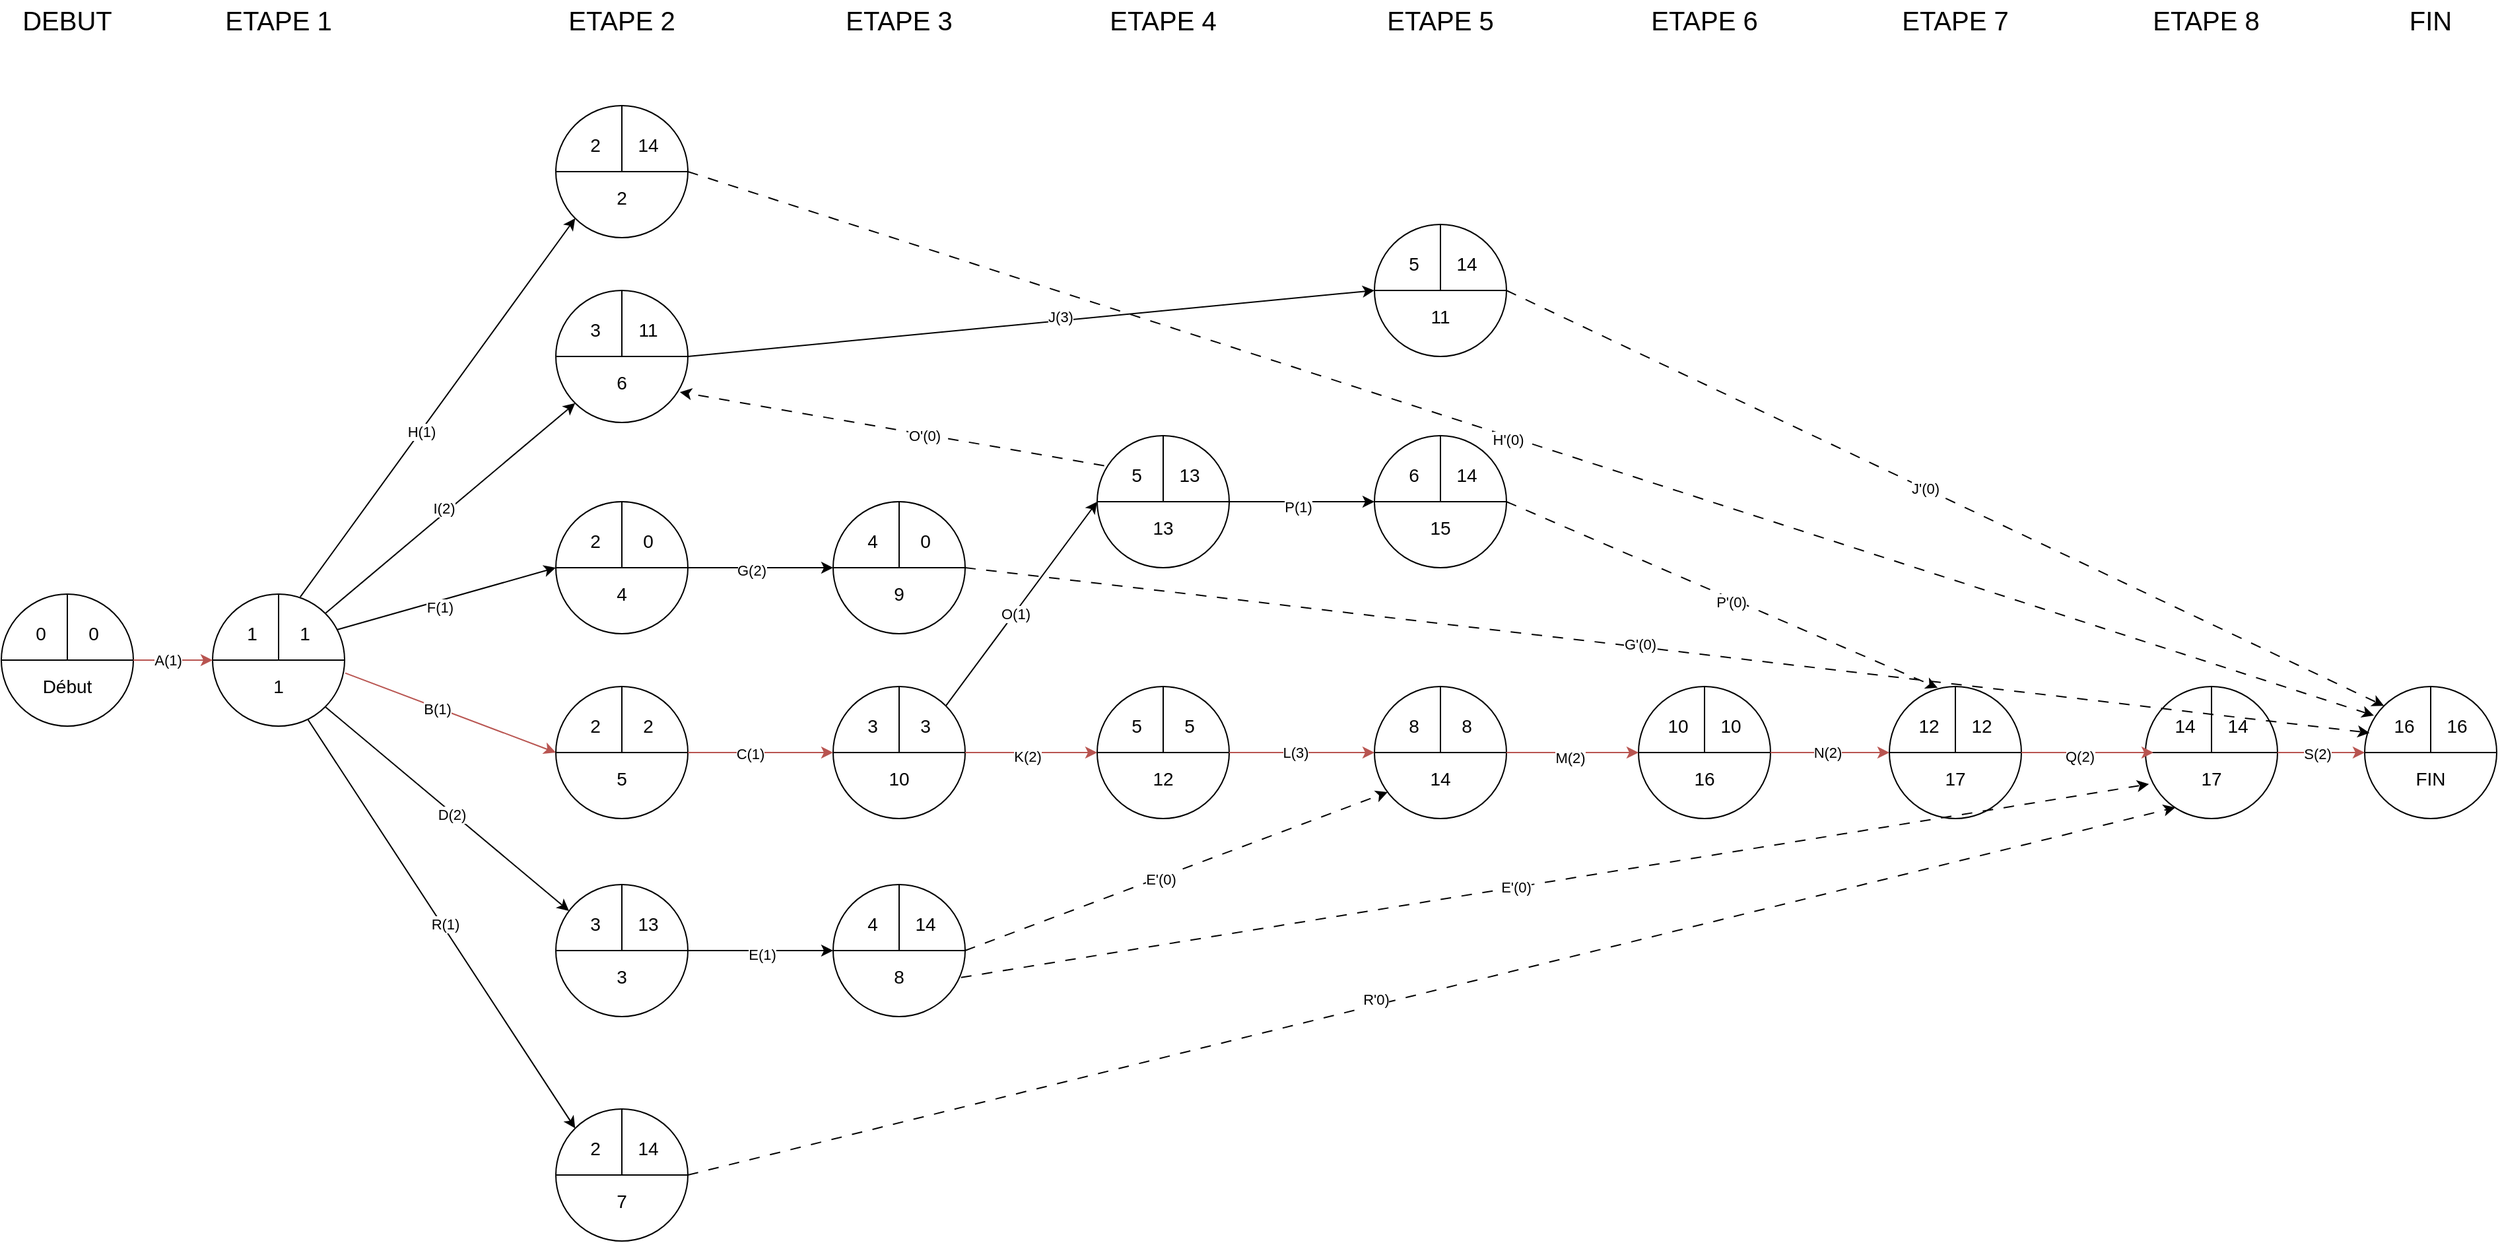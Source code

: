 <mxfile version="22.1.5" type="embed">
  <diagram id="PZn-z4JDqNgD-gC6ib6t" name="Page-1">
    <mxGraphModel grid="1" page="1" gridSize="10" guides="1" tooltips="1" connect="1" arrows="1" fold="1" pageScale="1" pageWidth="827" pageHeight="1169" math="0" shadow="0">
      <root>
        <mxCell id="0" />
        <mxCell id="1" parent="0" />
        <mxCell id="qXFN8-RXIhqxppqacFem-7" value="" style="group" connectable="0" vertex="1" parent="1">
          <mxGeometry x="30" y="440" width="100" height="100" as="geometry" />
        </mxCell>
        <mxCell id="qXFN8-RXIhqxppqacFem-1" value="" style="ellipse;whiteSpace=wrap;html=1;aspect=fixed;fontSize=14;" vertex="1" parent="qXFN8-RXIhqxppqacFem-7">
          <mxGeometry width="100" height="100" as="geometry" />
        </mxCell>
        <mxCell id="qXFN8-RXIhqxppqacFem-2" value="" style="endArrow=none;html=1;rounded=0;exitX=0;exitY=0.5;exitDx=0;exitDy=0;entryX=1;entryY=0.5;entryDx=0;entryDy=0;fontSize=14;" edge="1" parent="qXFN8-RXIhqxppqacFem-7" source="qXFN8-RXIhqxppqacFem-1" target="qXFN8-RXIhqxppqacFem-1">
          <mxGeometry width="50" height="50" relative="1" as="geometry">
            <mxPoint x="150" y="110" as="sourcePoint" />
            <mxPoint x="200" y="60" as="targetPoint" />
          </mxGeometry>
        </mxCell>
        <mxCell id="qXFN8-RXIhqxppqacFem-3" value="" style="endArrow=none;html=1;rounded=0;entryX=0.5;entryY=0;entryDx=0;entryDy=0;fontSize=14;" edge="1" parent="qXFN8-RXIhqxppqacFem-7" target="qXFN8-RXIhqxppqacFem-1">
          <mxGeometry width="50" height="50" relative="1" as="geometry">
            <mxPoint x="50" y="50" as="sourcePoint" />
            <mxPoint x="200" y="60" as="targetPoint" />
          </mxGeometry>
        </mxCell>
        <mxCell id="qXFN8-RXIhqxppqacFem-4" value="Début" style="text;html=1;strokeColor=none;fillColor=none;align=center;verticalAlign=middle;whiteSpace=wrap;rounded=0;fontSize=14;" vertex="1" parent="qXFN8-RXIhqxppqacFem-7">
          <mxGeometry x="10" y="50" width="80" height="40" as="geometry" />
        </mxCell>
        <mxCell id="qXFN8-RXIhqxppqacFem-5" value="0" style="text;html=1;strokeColor=none;fillColor=none;align=center;verticalAlign=middle;whiteSpace=wrap;rounded=0;fontSize=14;" vertex="1" parent="qXFN8-RXIhqxppqacFem-7">
          <mxGeometry x="50" y="10" width="40" height="40" as="geometry" />
        </mxCell>
        <mxCell id="qXFN8-RXIhqxppqacFem-6" value="0" style="text;html=1;strokeColor=none;fillColor=none;align=center;verticalAlign=middle;whiteSpace=wrap;rounded=0;fontSize=14;" vertex="1" parent="qXFN8-RXIhqxppqacFem-7">
          <mxGeometry x="10" y="10" width="40" height="40" as="geometry" />
        </mxCell>
        <mxCell id="qXFN8-RXIhqxppqacFem-8" value="" style="group" connectable="0" vertex="1" parent="1">
          <mxGeometry x="450" y="660" width="100" height="100" as="geometry" />
        </mxCell>
        <mxCell id="qXFN8-RXIhqxppqacFem-9" value="" style="ellipse;whiteSpace=wrap;html=1;aspect=fixed;fontSize=14;" vertex="1" parent="qXFN8-RXIhqxppqacFem-8">
          <mxGeometry width="100" height="100" as="geometry" />
        </mxCell>
        <mxCell id="qXFN8-RXIhqxppqacFem-10" value="" style="endArrow=none;html=1;rounded=0;exitX=0;exitY=0.5;exitDx=0;exitDy=0;entryX=1;entryY=0.5;entryDx=0;entryDy=0;fontSize=14;" edge="1" parent="qXFN8-RXIhqxppqacFem-8" source="qXFN8-RXIhqxppqacFem-9" target="qXFN8-RXIhqxppqacFem-9">
          <mxGeometry width="50" height="50" relative="1" as="geometry">
            <mxPoint x="150" y="110" as="sourcePoint" />
            <mxPoint x="200" y="60" as="targetPoint" />
          </mxGeometry>
        </mxCell>
        <mxCell id="qXFN8-RXIhqxppqacFem-11" value="" style="endArrow=none;html=1;rounded=0;entryX=0.5;entryY=0;entryDx=0;entryDy=0;fontSize=14;" edge="1" parent="qXFN8-RXIhqxppqacFem-8" target="qXFN8-RXIhqxppqacFem-9">
          <mxGeometry width="50" height="50" relative="1" as="geometry">
            <mxPoint x="50" y="50" as="sourcePoint" />
            <mxPoint x="200" y="60" as="targetPoint" />
          </mxGeometry>
        </mxCell>
        <mxCell id="qXFN8-RXIhqxppqacFem-12" value="3" style="text;html=1;strokeColor=none;fillColor=none;align=center;verticalAlign=middle;whiteSpace=wrap;rounded=0;fontSize=14;" vertex="1" parent="qXFN8-RXIhqxppqacFem-8">
          <mxGeometry x="10" y="50" width="80" height="40" as="geometry" />
        </mxCell>
        <mxCell id="qXFN8-RXIhqxppqacFem-13" value="13" style="text;html=1;strokeColor=none;fillColor=none;align=center;verticalAlign=middle;whiteSpace=wrap;rounded=0;fontSize=14;" vertex="1" parent="qXFN8-RXIhqxppqacFem-8">
          <mxGeometry x="50" y="10" width="40" height="40" as="geometry" />
        </mxCell>
        <mxCell id="qXFN8-RXIhqxppqacFem-14" value="3" style="text;html=1;strokeColor=none;fillColor=none;align=center;verticalAlign=middle;whiteSpace=wrap;rounded=0;fontSize=14;" vertex="1" parent="qXFN8-RXIhqxppqacFem-8">
          <mxGeometry x="10" y="10" width="40" height="40" as="geometry" />
        </mxCell>
        <mxCell id="qXFN8-RXIhqxppqacFem-15" value="" style="group" connectable="0" vertex="1" parent="1">
          <mxGeometry x="450" y="370" width="100" height="100" as="geometry" />
        </mxCell>
        <mxCell id="qXFN8-RXIhqxppqacFem-16" value="" style="ellipse;whiteSpace=wrap;html=1;aspect=fixed;fontSize=14;" vertex="1" parent="qXFN8-RXIhqxppqacFem-15">
          <mxGeometry width="100" height="100" as="geometry" />
        </mxCell>
        <mxCell id="qXFN8-RXIhqxppqacFem-17" value="" style="endArrow=none;html=1;rounded=0;exitX=0;exitY=0.5;exitDx=0;exitDy=0;entryX=1;entryY=0.5;entryDx=0;entryDy=0;fontSize=14;" edge="1" parent="qXFN8-RXIhqxppqacFem-15" source="qXFN8-RXIhqxppqacFem-16" target="qXFN8-RXIhqxppqacFem-16">
          <mxGeometry width="50" height="50" relative="1" as="geometry">
            <mxPoint x="150" y="110" as="sourcePoint" />
            <mxPoint x="200" y="60" as="targetPoint" />
          </mxGeometry>
        </mxCell>
        <mxCell id="qXFN8-RXIhqxppqacFem-18" value="" style="endArrow=none;html=1;rounded=0;entryX=0.5;entryY=0;entryDx=0;entryDy=0;fontSize=14;" edge="1" parent="qXFN8-RXIhqxppqacFem-15" target="qXFN8-RXIhqxppqacFem-16">
          <mxGeometry width="50" height="50" relative="1" as="geometry">
            <mxPoint x="50" y="50" as="sourcePoint" />
            <mxPoint x="200" y="60" as="targetPoint" />
          </mxGeometry>
        </mxCell>
        <mxCell id="qXFN8-RXIhqxppqacFem-19" value="4" style="text;html=1;strokeColor=none;fillColor=none;align=center;verticalAlign=middle;whiteSpace=wrap;rounded=0;fontSize=14;" vertex="1" parent="qXFN8-RXIhqxppqacFem-15">
          <mxGeometry x="10" y="50" width="80" height="40" as="geometry" />
        </mxCell>
        <mxCell id="qXFN8-RXIhqxppqacFem-20" value="0" style="text;html=1;strokeColor=none;fillColor=none;align=center;verticalAlign=middle;whiteSpace=wrap;rounded=0;fontSize=14;" vertex="1" parent="qXFN8-RXIhqxppqacFem-15">
          <mxGeometry x="50" y="10" width="40" height="40" as="geometry" />
        </mxCell>
        <mxCell id="qXFN8-RXIhqxppqacFem-21" value="2" style="text;html=1;strokeColor=none;fillColor=none;align=center;verticalAlign=middle;whiteSpace=wrap;rounded=0;fontSize=14;" vertex="1" parent="qXFN8-RXIhqxppqacFem-15">
          <mxGeometry x="10" y="10" width="40" height="40" as="geometry" />
        </mxCell>
        <mxCell id="qXFN8-RXIhqxppqacFem-22" value="" style="group" connectable="0" vertex="1" parent="1">
          <mxGeometry x="450" y="70" width="100" height="100" as="geometry" />
        </mxCell>
        <mxCell id="qXFN8-RXIhqxppqacFem-23" value="" style="ellipse;whiteSpace=wrap;html=1;aspect=fixed;fontSize=14;" vertex="1" parent="qXFN8-RXIhqxppqacFem-22">
          <mxGeometry width="100" height="100" as="geometry" />
        </mxCell>
        <mxCell id="qXFN8-RXIhqxppqacFem-24" value="" style="endArrow=none;html=1;rounded=0;exitX=0;exitY=0.5;exitDx=0;exitDy=0;entryX=1;entryY=0.5;entryDx=0;entryDy=0;fontSize=14;" edge="1" parent="qXFN8-RXIhqxppqacFem-22" source="qXFN8-RXIhqxppqacFem-23" target="qXFN8-RXIhqxppqacFem-23">
          <mxGeometry width="50" height="50" relative="1" as="geometry">
            <mxPoint x="150" y="110" as="sourcePoint" />
            <mxPoint x="200" y="60" as="targetPoint" />
          </mxGeometry>
        </mxCell>
        <mxCell id="qXFN8-RXIhqxppqacFem-25" value="" style="endArrow=none;html=1;rounded=0;entryX=0.5;entryY=0;entryDx=0;entryDy=0;fontSize=14;" edge="1" parent="qXFN8-RXIhqxppqacFem-22" target="qXFN8-RXIhqxppqacFem-23">
          <mxGeometry width="50" height="50" relative="1" as="geometry">
            <mxPoint x="50" y="50" as="sourcePoint" />
            <mxPoint x="200" y="60" as="targetPoint" />
          </mxGeometry>
        </mxCell>
        <mxCell id="qXFN8-RXIhqxppqacFem-26" value="2" style="text;html=1;strokeColor=none;fillColor=none;align=center;verticalAlign=middle;whiteSpace=wrap;rounded=0;fontSize=14;" vertex="1" parent="qXFN8-RXIhqxppqacFem-22">
          <mxGeometry x="10" y="50" width="80" height="40" as="geometry" />
        </mxCell>
        <mxCell id="qXFN8-RXIhqxppqacFem-27" value="14" style="text;html=1;strokeColor=none;fillColor=none;align=center;verticalAlign=middle;whiteSpace=wrap;rounded=0;fontSize=14;" vertex="1" parent="qXFN8-RXIhqxppqacFem-22">
          <mxGeometry x="50" y="10" width="40" height="40" as="geometry" />
        </mxCell>
        <mxCell id="qXFN8-RXIhqxppqacFem-28" value="2" style="text;html=1;strokeColor=none;fillColor=none;align=center;verticalAlign=middle;whiteSpace=wrap;rounded=0;fontSize=14;" vertex="1" parent="qXFN8-RXIhqxppqacFem-22">
          <mxGeometry x="10" y="10" width="40" height="40" as="geometry" />
        </mxCell>
        <mxCell id="qXFN8-RXIhqxppqacFem-29" value="" style="group" connectable="0" vertex="1" parent="1">
          <mxGeometry x="450" y="210" width="100" height="100" as="geometry" />
        </mxCell>
        <mxCell id="qXFN8-RXIhqxppqacFem-30" value="" style="ellipse;whiteSpace=wrap;html=1;aspect=fixed;fontSize=14;" vertex="1" parent="qXFN8-RXIhqxppqacFem-29">
          <mxGeometry width="100" height="100" as="geometry" />
        </mxCell>
        <mxCell id="qXFN8-RXIhqxppqacFem-31" value="" style="endArrow=none;html=1;rounded=0;exitX=0;exitY=0.5;exitDx=0;exitDy=0;entryX=1;entryY=0.5;entryDx=0;entryDy=0;fontSize=14;" edge="1" parent="qXFN8-RXIhqxppqacFem-29" source="qXFN8-RXIhqxppqacFem-30" target="qXFN8-RXIhqxppqacFem-30">
          <mxGeometry width="50" height="50" relative="1" as="geometry">
            <mxPoint x="150" y="110" as="sourcePoint" />
            <mxPoint x="200" y="60" as="targetPoint" />
          </mxGeometry>
        </mxCell>
        <mxCell id="qXFN8-RXIhqxppqacFem-32" value="" style="endArrow=none;html=1;rounded=0;entryX=0.5;entryY=0;entryDx=0;entryDy=0;fontSize=14;" edge="1" parent="qXFN8-RXIhqxppqacFem-29" target="qXFN8-RXIhqxppqacFem-30">
          <mxGeometry width="50" height="50" relative="1" as="geometry">
            <mxPoint x="50" y="50" as="sourcePoint" />
            <mxPoint x="200" y="60" as="targetPoint" />
          </mxGeometry>
        </mxCell>
        <mxCell id="qXFN8-RXIhqxppqacFem-33" value="6" style="text;html=1;strokeColor=none;fillColor=none;align=center;verticalAlign=middle;whiteSpace=wrap;rounded=0;fontSize=14;" vertex="1" parent="qXFN8-RXIhqxppqacFem-29">
          <mxGeometry x="10" y="50" width="80" height="40" as="geometry" />
        </mxCell>
        <mxCell id="qXFN8-RXIhqxppqacFem-34" value="11" style="text;html=1;strokeColor=none;fillColor=none;align=center;verticalAlign=middle;whiteSpace=wrap;rounded=0;fontSize=14;" vertex="1" parent="qXFN8-RXIhqxppqacFem-29">
          <mxGeometry x="50" y="10" width="40" height="40" as="geometry" />
        </mxCell>
        <mxCell id="qXFN8-RXIhqxppqacFem-35" value="3" style="text;html=1;strokeColor=none;fillColor=none;align=center;verticalAlign=middle;whiteSpace=wrap;rounded=0;fontSize=14;" vertex="1" parent="qXFN8-RXIhqxppqacFem-29">
          <mxGeometry x="10" y="10" width="40" height="40" as="geometry" />
        </mxCell>
        <mxCell id="qXFN8-RXIhqxppqacFem-50" value="" style="group" connectable="0" vertex="1" parent="1">
          <mxGeometry x="450" y="830" width="100" height="100" as="geometry" />
        </mxCell>
        <mxCell id="qXFN8-RXIhqxppqacFem-51" value="" style="ellipse;whiteSpace=wrap;html=1;aspect=fixed;fontSize=14;" vertex="1" parent="qXFN8-RXIhqxppqacFem-50">
          <mxGeometry width="100" height="100" as="geometry" />
        </mxCell>
        <mxCell id="qXFN8-RXIhqxppqacFem-52" value="" style="endArrow=none;html=1;rounded=0;exitX=0;exitY=0.5;exitDx=0;exitDy=0;entryX=1;entryY=0.5;entryDx=0;entryDy=0;fontSize=14;" edge="1" parent="qXFN8-RXIhqxppqacFem-50" source="qXFN8-RXIhqxppqacFem-51" target="qXFN8-RXIhqxppqacFem-51">
          <mxGeometry width="50" height="50" relative="1" as="geometry">
            <mxPoint x="150" y="110" as="sourcePoint" />
            <mxPoint x="200" y="60" as="targetPoint" />
          </mxGeometry>
        </mxCell>
        <mxCell id="qXFN8-RXIhqxppqacFem-53" value="" style="endArrow=none;html=1;rounded=0;entryX=0.5;entryY=0;entryDx=0;entryDy=0;fontSize=14;" edge="1" parent="qXFN8-RXIhqxppqacFem-50" target="qXFN8-RXIhqxppqacFem-51">
          <mxGeometry width="50" height="50" relative="1" as="geometry">
            <mxPoint x="50" y="50" as="sourcePoint" />
            <mxPoint x="200" y="60" as="targetPoint" />
          </mxGeometry>
        </mxCell>
        <mxCell id="qXFN8-RXIhqxppqacFem-54" value="7" style="text;html=1;strokeColor=none;fillColor=none;align=center;verticalAlign=middle;whiteSpace=wrap;rounded=0;fontSize=14;" vertex="1" parent="qXFN8-RXIhqxppqacFem-50">
          <mxGeometry x="10" y="50" width="80" height="40" as="geometry" />
        </mxCell>
        <mxCell id="qXFN8-RXIhqxppqacFem-55" value="14" style="text;html=1;strokeColor=none;fillColor=none;align=center;verticalAlign=middle;whiteSpace=wrap;rounded=0;fontSize=14;" vertex="1" parent="qXFN8-RXIhqxppqacFem-50">
          <mxGeometry x="50" y="10" width="40" height="40" as="geometry" />
        </mxCell>
        <mxCell id="qXFN8-RXIhqxppqacFem-56" value="2" style="text;html=1;strokeColor=none;fillColor=none;align=center;verticalAlign=middle;whiteSpace=wrap;rounded=0;fontSize=14;" vertex="1" parent="qXFN8-RXIhqxppqacFem-50">
          <mxGeometry x="10" y="10" width="40" height="40" as="geometry" />
        </mxCell>
        <mxCell id="qXFN8-RXIhqxppqacFem-57" value="" style="endArrow=classic;html=1;rounded=0;entryX=0;entryY=0.5;entryDx=0;entryDy=0;exitX=1.005;exitY=0.598;exitDx=0;exitDy=0;exitPerimeter=0;fillColor=#f8cecc;strokeColor=#b85450;" edge="1" parent="1" source="qXFN8-RXIhqxppqacFem-65" target="qXFN8-RXIhqxppqacFem-37">
          <mxGeometry width="50" height="50" relative="1" as="geometry">
            <mxPoint x="280" y="380" as="sourcePoint" />
            <mxPoint x="280" y="240" as="targetPoint" />
          </mxGeometry>
        </mxCell>
        <mxCell id="qXFN8-RXIhqxppqacFem-71" value="B(1)&lt;br&gt;" style="edgeLabel;html=1;align=center;verticalAlign=middle;resizable=0;points=[];" connectable="0" vertex="1" parent="qXFN8-RXIhqxppqacFem-57">
          <mxGeometry x="-0.119" relative="1" as="geometry">
            <mxPoint x="-1" as="offset" />
          </mxGeometry>
        </mxCell>
        <mxCell id="qXFN8-RXIhqxppqacFem-36" value="" style="group" connectable="0" vertex="1" parent="1">
          <mxGeometry x="450" y="510" width="100" height="100" as="geometry" />
        </mxCell>
        <mxCell id="qXFN8-RXIhqxppqacFem-37" value="" style="ellipse;whiteSpace=wrap;html=1;aspect=fixed;fontSize=14;" vertex="1" parent="qXFN8-RXIhqxppqacFem-36">
          <mxGeometry width="100" height="100" as="geometry" />
        </mxCell>
        <mxCell id="qXFN8-RXIhqxppqacFem-38" value="" style="endArrow=none;html=1;rounded=0;exitX=0;exitY=0.5;exitDx=0;exitDy=0;entryX=1;entryY=0.5;entryDx=0;entryDy=0;fontSize=14;" edge="1" parent="qXFN8-RXIhqxppqacFem-36" source="qXFN8-RXIhqxppqacFem-37" target="qXFN8-RXIhqxppqacFem-37">
          <mxGeometry width="50" height="50" relative="1" as="geometry">
            <mxPoint x="150" y="110" as="sourcePoint" />
            <mxPoint x="200" y="60" as="targetPoint" />
          </mxGeometry>
        </mxCell>
        <mxCell id="qXFN8-RXIhqxppqacFem-39" value="" style="endArrow=none;html=1;rounded=0;entryX=0.5;entryY=0;entryDx=0;entryDy=0;fontSize=14;" edge="1" parent="qXFN8-RXIhqxppqacFem-36" target="qXFN8-RXIhqxppqacFem-37">
          <mxGeometry width="50" height="50" relative="1" as="geometry">
            <mxPoint x="50" y="50" as="sourcePoint" />
            <mxPoint x="200" y="60" as="targetPoint" />
          </mxGeometry>
        </mxCell>
        <mxCell id="qXFN8-RXIhqxppqacFem-40" value="5" style="text;html=1;strokeColor=none;fillColor=none;align=center;verticalAlign=middle;whiteSpace=wrap;rounded=0;fontSize=14;" vertex="1" parent="qXFN8-RXIhqxppqacFem-36">
          <mxGeometry x="10" y="50" width="80" height="40" as="geometry" />
        </mxCell>
        <mxCell id="qXFN8-RXIhqxppqacFem-41" value="2" style="text;html=1;strokeColor=none;fillColor=none;align=center;verticalAlign=middle;whiteSpace=wrap;rounded=0;fontSize=14;" vertex="1" parent="qXFN8-RXIhqxppqacFem-36">
          <mxGeometry x="50" y="10" width="40" height="40" as="geometry" />
        </mxCell>
        <mxCell id="qXFN8-RXIhqxppqacFem-42" value="2" style="text;html=1;strokeColor=none;fillColor=none;align=center;verticalAlign=middle;whiteSpace=wrap;rounded=0;fontSize=14;" vertex="1" parent="qXFN8-RXIhqxppqacFem-36">
          <mxGeometry x="10" y="10" width="40" height="40" as="geometry" />
        </mxCell>
        <mxCell id="qXFN8-RXIhqxppqacFem-64" value="" style="group" connectable="0" vertex="1" parent="1">
          <mxGeometry x="190" y="440" width="100" height="100" as="geometry" />
        </mxCell>
        <mxCell id="qXFN8-RXIhqxppqacFem-65" value="" style="ellipse;whiteSpace=wrap;html=1;aspect=fixed;fontSize=14;" vertex="1" parent="qXFN8-RXIhqxppqacFem-64">
          <mxGeometry width="100" height="100" as="geometry" />
        </mxCell>
        <mxCell id="qXFN8-RXIhqxppqacFem-66" value="" style="endArrow=none;html=1;rounded=0;exitX=0;exitY=0.5;exitDx=0;exitDy=0;entryX=1;entryY=0.5;entryDx=0;entryDy=0;fontSize=14;" edge="1" parent="qXFN8-RXIhqxppqacFem-64" source="qXFN8-RXIhqxppqacFem-65" target="qXFN8-RXIhqxppqacFem-65">
          <mxGeometry width="50" height="50" relative="1" as="geometry">
            <mxPoint x="150" y="110" as="sourcePoint" />
            <mxPoint x="200" y="60" as="targetPoint" />
          </mxGeometry>
        </mxCell>
        <mxCell id="qXFN8-RXIhqxppqacFem-67" value="" style="endArrow=none;html=1;rounded=0;entryX=0.5;entryY=0;entryDx=0;entryDy=0;fontSize=14;" edge="1" parent="qXFN8-RXIhqxppqacFem-64" target="qXFN8-RXIhqxppqacFem-65">
          <mxGeometry width="50" height="50" relative="1" as="geometry">
            <mxPoint x="50" y="50" as="sourcePoint" />
            <mxPoint x="200" y="60" as="targetPoint" />
          </mxGeometry>
        </mxCell>
        <mxCell id="qXFN8-RXIhqxppqacFem-68" value="1" style="text;html=1;strokeColor=none;fillColor=none;align=center;verticalAlign=middle;whiteSpace=wrap;rounded=0;fontSize=14;" vertex="1" parent="qXFN8-RXIhqxppqacFem-64">
          <mxGeometry x="10" y="50" width="80" height="40" as="geometry" />
        </mxCell>
        <mxCell id="qXFN8-RXIhqxppqacFem-69" value="1" style="text;html=1;strokeColor=none;fillColor=none;align=center;verticalAlign=middle;whiteSpace=wrap;rounded=0;fontSize=14;" vertex="1" parent="qXFN8-RXIhqxppqacFem-64">
          <mxGeometry x="50" y="10" width="40" height="40" as="geometry" />
        </mxCell>
        <mxCell id="qXFN8-RXIhqxppqacFem-70" value="1" style="text;html=1;strokeColor=none;fillColor=none;align=center;verticalAlign=middle;whiteSpace=wrap;rounded=0;fontSize=14;" vertex="1" parent="qXFN8-RXIhqxppqacFem-64">
          <mxGeometry x="10" y="10" width="40" height="40" as="geometry" />
        </mxCell>
        <mxCell id="qXFN8-RXIhqxppqacFem-74" value="" style="endArrow=classic;html=1;rounded=0;entryX=0;entryY=0.5;entryDx=0;entryDy=0;exitX=1;exitY=0.5;exitDx=0;exitDy=0;fillColor=#f8cecc;strokeColor=#b85450;" edge="1" parent="1" source="qXFN8-RXIhqxppqacFem-1" target="qXFN8-RXIhqxppqacFem-65">
          <mxGeometry width="50" height="50" relative="1" as="geometry">
            <mxPoint x="250" y="450" as="sourcePoint" />
            <mxPoint x="464" y="220" as="targetPoint" />
          </mxGeometry>
        </mxCell>
        <mxCell id="qXFN8-RXIhqxppqacFem-75" value="A(1)" style="edgeLabel;html=1;align=center;verticalAlign=middle;resizable=0;points=[];" connectable="0" vertex="1" parent="qXFN8-RXIhqxppqacFem-74">
          <mxGeometry x="-0.119" relative="1" as="geometry">
            <mxPoint x="-1" as="offset" />
          </mxGeometry>
        </mxCell>
        <mxCell id="qXFN8-RXIhqxppqacFem-76" value="" style="endArrow=classic;html=1;rounded=0;exitX=1;exitY=1;exitDx=0;exitDy=0;entryX=0;entryY=0.25;entryDx=0;entryDy=0;" edge="1" parent="1" source="qXFN8-RXIhqxppqacFem-65" target="qXFN8-RXIhqxppqacFem-14">
          <mxGeometry width="50" height="50" relative="1" as="geometry">
            <mxPoint x="320" y="600" as="sourcePoint" />
            <mxPoint x="370" y="550" as="targetPoint" />
          </mxGeometry>
        </mxCell>
        <mxCell id="qXFN8-RXIhqxppqacFem-77" value="D(2)" style="edgeLabel;html=1;align=center;verticalAlign=middle;resizable=0;points=[];" connectable="0" vertex="1" parent="qXFN8-RXIhqxppqacFem-76">
          <mxGeometry x="0.033" y="-2" relative="1" as="geometry">
            <mxPoint x="1" as="offset" />
          </mxGeometry>
        </mxCell>
        <mxCell id="qXFN8-RXIhqxppqacFem-78" value="" style="endArrow=classic;html=1;rounded=0;exitX=0.946;exitY=0.269;exitDx=0;exitDy=0;entryX=0;entryY=0.5;entryDx=0;entryDy=0;exitPerimeter=0;" edge="1" parent="1" source="qXFN8-RXIhqxppqacFem-65" target="qXFN8-RXIhqxppqacFem-16">
          <mxGeometry width="50" height="50" relative="1" as="geometry">
            <mxPoint x="320" y="600" as="sourcePoint" />
            <mxPoint x="370" y="550" as="targetPoint" />
          </mxGeometry>
        </mxCell>
        <mxCell id="qXFN8-RXIhqxppqacFem-79" value="F(1)" style="edgeLabel;html=1;align=center;verticalAlign=middle;resizable=0;points=[];" connectable="0" vertex="1" parent="qXFN8-RXIhqxppqacFem-78">
          <mxGeometry x="-0.096" y="-4" relative="1" as="geometry">
            <mxPoint x="1" as="offset" />
          </mxGeometry>
        </mxCell>
        <mxCell id="qXFN8-RXIhqxppqacFem-80" value="" style="endArrow=classic;html=1;rounded=0;entryX=0;entryY=1;entryDx=0;entryDy=0;exitX=0.664;exitY=0.022;exitDx=0;exitDy=0;exitPerimeter=0;" edge="1" parent="1" source="qXFN8-RXIhqxppqacFem-65" target="qXFN8-RXIhqxppqacFem-23">
          <mxGeometry width="50" height="50" relative="1" as="geometry">
            <mxPoint x="250" y="310" as="sourcePoint" />
            <mxPoint x="370" y="550" as="targetPoint" />
          </mxGeometry>
        </mxCell>
        <mxCell id="qXFN8-RXIhqxppqacFem-81" value="H(1)" style="edgeLabel;html=1;align=center;verticalAlign=middle;resizable=0;points=[];" connectable="0" vertex="1" parent="qXFN8-RXIhqxppqacFem-80">
          <mxGeometry x="-0.131" y="-1" relative="1" as="geometry">
            <mxPoint y="-1" as="offset" />
          </mxGeometry>
        </mxCell>
        <mxCell id="qXFN8-RXIhqxppqacFem-82" value="" style="endArrow=classic;html=1;rounded=0;entryX=0;entryY=1;entryDx=0;entryDy=0;exitX=1;exitY=0;exitDx=0;exitDy=0;" edge="1" parent="1" source="qXFN8-RXIhqxppqacFem-65" target="qXFN8-RXIhqxppqacFem-30">
          <mxGeometry width="50" height="50" relative="1" as="geometry">
            <mxPoint x="250" y="540" as="sourcePoint" />
            <mxPoint x="370" y="550" as="targetPoint" />
          </mxGeometry>
        </mxCell>
        <mxCell id="qXFN8-RXIhqxppqacFem-83" value="I(2)" style="edgeLabel;html=1;align=center;verticalAlign=middle;resizable=0;points=[];" connectable="0" vertex="1" parent="qXFN8-RXIhqxppqacFem-82">
          <mxGeometry x="-0.031" y="3" relative="1" as="geometry">
            <mxPoint as="offset" />
          </mxGeometry>
        </mxCell>
        <mxCell id="qXFN8-RXIhqxppqacFem-84" value="" style="endArrow=classic;html=1;rounded=0;exitX=0.723;exitY=0.951;exitDx=0;exitDy=0;exitPerimeter=0;entryX=0;entryY=0;entryDx=0;entryDy=0;" edge="1" parent="1" source="qXFN8-RXIhqxppqacFem-65" target="qXFN8-RXIhqxppqacFem-51">
          <mxGeometry width="50" height="50" relative="1" as="geometry">
            <mxPoint x="320" y="560" as="sourcePoint" />
            <mxPoint x="370" y="510" as="targetPoint" />
          </mxGeometry>
        </mxCell>
        <mxCell id="qXFN8-RXIhqxppqacFem-85" value="R(1)&lt;br&gt;" style="edgeLabel;html=1;align=center;verticalAlign=middle;resizable=0;points=[];" connectable="0" vertex="1" parent="qXFN8-RXIhqxppqacFem-84">
          <mxGeometry x="0.004" y="2" relative="1" as="geometry">
            <mxPoint as="offset" />
          </mxGeometry>
        </mxCell>
        <mxCell id="qXFN8-RXIhqxppqacFem-87" value="" style="group" connectable="0" vertex="1" parent="1">
          <mxGeometry x="660" y="510" width="100" height="100" as="geometry" />
        </mxCell>
        <mxCell id="qXFN8-RXIhqxppqacFem-88" value="" style="ellipse;whiteSpace=wrap;html=1;aspect=fixed;fontSize=14;" vertex="1" parent="qXFN8-RXIhqxppqacFem-87">
          <mxGeometry width="100" height="100" as="geometry" />
        </mxCell>
        <mxCell id="qXFN8-RXIhqxppqacFem-89" value="" style="endArrow=none;html=1;rounded=0;exitX=0;exitY=0.5;exitDx=0;exitDy=0;entryX=1;entryY=0.5;entryDx=0;entryDy=0;fontSize=14;" edge="1" parent="qXFN8-RXIhqxppqacFem-87" source="qXFN8-RXIhqxppqacFem-88" target="qXFN8-RXIhqxppqacFem-88">
          <mxGeometry width="50" height="50" relative="1" as="geometry">
            <mxPoint x="150" y="110" as="sourcePoint" />
            <mxPoint x="200" y="60" as="targetPoint" />
          </mxGeometry>
        </mxCell>
        <mxCell id="qXFN8-RXIhqxppqacFem-90" value="" style="endArrow=none;html=1;rounded=0;entryX=0.5;entryY=0;entryDx=0;entryDy=0;fontSize=14;" edge="1" parent="qXFN8-RXIhqxppqacFem-87" target="qXFN8-RXIhqxppqacFem-88">
          <mxGeometry width="50" height="50" relative="1" as="geometry">
            <mxPoint x="50" y="50" as="sourcePoint" />
            <mxPoint x="200" y="60" as="targetPoint" />
          </mxGeometry>
        </mxCell>
        <mxCell id="qXFN8-RXIhqxppqacFem-91" value="10" style="text;html=1;strokeColor=none;fillColor=none;align=center;verticalAlign=middle;whiteSpace=wrap;rounded=0;fontSize=14;" vertex="1" parent="qXFN8-RXIhqxppqacFem-87">
          <mxGeometry x="10" y="50" width="80" height="40" as="geometry" />
        </mxCell>
        <mxCell id="qXFN8-RXIhqxppqacFem-92" value="3" style="text;html=1;strokeColor=none;fillColor=none;align=center;verticalAlign=middle;whiteSpace=wrap;rounded=0;fontSize=14;" vertex="1" parent="qXFN8-RXIhqxppqacFem-87">
          <mxGeometry x="50" y="10" width="40" height="40" as="geometry" />
        </mxCell>
        <mxCell id="qXFN8-RXIhqxppqacFem-93" value="3" style="text;html=1;strokeColor=none;fillColor=none;align=center;verticalAlign=middle;whiteSpace=wrap;rounded=0;fontSize=14;" vertex="1" parent="qXFN8-RXIhqxppqacFem-87">
          <mxGeometry x="10" y="10" width="40" height="40" as="geometry" />
        </mxCell>
        <mxCell id="qXFN8-RXIhqxppqacFem-94" value="" style="endArrow=classic;html=1;rounded=0;fillColor=#f8cecc;strokeColor=#b85450;" edge="1" parent="1">
          <mxGeometry width="50" height="50" relative="1" as="geometry">
            <mxPoint x="550" y="560" as="sourcePoint" />
            <mxPoint x="660" y="560" as="targetPoint" />
          </mxGeometry>
        </mxCell>
        <mxCell id="qXFN8-RXIhqxppqacFem-95" value="C(1)" style="edgeLabel;html=1;align=center;verticalAlign=middle;resizable=0;points=[];" connectable="0" vertex="1" parent="qXFN8-RXIhqxppqacFem-94">
          <mxGeometry x="-0.177" y="-1" relative="1" as="geometry">
            <mxPoint x="1" as="offset" />
          </mxGeometry>
        </mxCell>
        <mxCell id="qXFN8-RXIhqxppqacFem-96" value="" style="group" connectable="0" vertex="1" parent="1">
          <mxGeometry x="660" y="660" width="100" height="100" as="geometry" />
        </mxCell>
        <mxCell id="qXFN8-RXIhqxppqacFem-97" value="" style="ellipse;whiteSpace=wrap;html=1;aspect=fixed;fontSize=14;" vertex="1" parent="qXFN8-RXIhqxppqacFem-96">
          <mxGeometry width="100" height="100" as="geometry" />
        </mxCell>
        <mxCell id="qXFN8-RXIhqxppqacFem-98" value="" style="endArrow=none;html=1;rounded=0;exitX=0;exitY=0.5;exitDx=0;exitDy=0;entryX=1;entryY=0.5;entryDx=0;entryDy=0;fontSize=14;" edge="1" parent="qXFN8-RXIhqxppqacFem-96" source="qXFN8-RXIhqxppqacFem-97" target="qXFN8-RXIhqxppqacFem-97">
          <mxGeometry width="50" height="50" relative="1" as="geometry">
            <mxPoint x="150" y="110" as="sourcePoint" />
            <mxPoint x="200" y="60" as="targetPoint" />
          </mxGeometry>
        </mxCell>
        <mxCell id="qXFN8-RXIhqxppqacFem-99" value="" style="endArrow=none;html=1;rounded=0;entryX=0.5;entryY=0;entryDx=0;entryDy=0;fontSize=14;" edge="1" parent="qXFN8-RXIhqxppqacFem-96" target="qXFN8-RXIhqxppqacFem-97">
          <mxGeometry width="50" height="50" relative="1" as="geometry">
            <mxPoint x="50" y="50" as="sourcePoint" />
            <mxPoint x="200" y="60" as="targetPoint" />
          </mxGeometry>
        </mxCell>
        <mxCell id="qXFN8-RXIhqxppqacFem-100" value="8" style="text;html=1;strokeColor=none;fillColor=none;align=center;verticalAlign=middle;whiteSpace=wrap;rounded=0;fontSize=14;" vertex="1" parent="qXFN8-RXIhqxppqacFem-96">
          <mxGeometry x="10" y="50" width="80" height="40" as="geometry" />
        </mxCell>
        <mxCell id="qXFN8-RXIhqxppqacFem-101" value="14" style="text;html=1;strokeColor=none;fillColor=none;align=center;verticalAlign=middle;whiteSpace=wrap;rounded=0;fontSize=14;" vertex="1" parent="qXFN8-RXIhqxppqacFem-96">
          <mxGeometry x="50" y="10" width="40" height="40" as="geometry" />
        </mxCell>
        <mxCell id="qXFN8-RXIhqxppqacFem-102" value="4" style="text;html=1;strokeColor=none;fillColor=none;align=center;verticalAlign=middle;whiteSpace=wrap;rounded=0;fontSize=14;" vertex="1" parent="qXFN8-RXIhqxppqacFem-96">
          <mxGeometry x="10" y="10" width="40" height="40" as="geometry" />
        </mxCell>
        <mxCell id="qXFN8-RXIhqxppqacFem-103" value="" style="endArrow=classic;html=1;rounded=0;exitX=1;exitY=0.5;exitDx=0;exitDy=0;entryX=0;entryY=0.5;entryDx=0;entryDy=0;" edge="1" parent="1" source="qXFN8-RXIhqxppqacFem-9" target="qXFN8-RXIhqxppqacFem-97">
          <mxGeometry width="50" height="50" relative="1" as="geometry">
            <mxPoint x="560" y="800" as="sourcePoint" />
            <mxPoint x="820" y="710" as="targetPoint" />
          </mxGeometry>
        </mxCell>
        <mxCell id="qXFN8-RXIhqxppqacFem-104" value="E(1)" style="edgeLabel;html=1;align=center;verticalAlign=middle;resizable=0;points=[];" connectable="0" vertex="1" parent="qXFN8-RXIhqxppqacFem-103">
          <mxGeometry x="-0.006" y="-3" relative="1" as="geometry">
            <mxPoint x="1" as="offset" />
          </mxGeometry>
        </mxCell>
        <mxCell id="qXFN8-RXIhqxppqacFem-105" value="" style="group" connectable="0" vertex="1" parent="1">
          <mxGeometry x="660" y="370" width="100" height="100" as="geometry" />
        </mxCell>
        <mxCell id="qXFN8-RXIhqxppqacFem-106" value="" style="ellipse;whiteSpace=wrap;html=1;aspect=fixed;fontSize=14;" vertex="1" parent="qXFN8-RXIhqxppqacFem-105">
          <mxGeometry width="100" height="100" as="geometry" />
        </mxCell>
        <mxCell id="qXFN8-RXIhqxppqacFem-107" value="" style="endArrow=none;html=1;rounded=0;exitX=0;exitY=0.5;exitDx=0;exitDy=0;entryX=1;entryY=0.5;entryDx=0;entryDy=0;fontSize=14;" edge="1" parent="qXFN8-RXIhqxppqacFem-105" source="qXFN8-RXIhqxppqacFem-106" target="qXFN8-RXIhqxppqacFem-106">
          <mxGeometry width="50" height="50" relative="1" as="geometry">
            <mxPoint x="150" y="110" as="sourcePoint" />
            <mxPoint x="200" y="60" as="targetPoint" />
          </mxGeometry>
        </mxCell>
        <mxCell id="qXFN8-RXIhqxppqacFem-108" value="" style="endArrow=none;html=1;rounded=0;entryX=0.5;entryY=0;entryDx=0;entryDy=0;fontSize=14;" edge="1" parent="qXFN8-RXIhqxppqacFem-105" target="qXFN8-RXIhqxppqacFem-106">
          <mxGeometry width="50" height="50" relative="1" as="geometry">
            <mxPoint x="50" y="50" as="sourcePoint" />
            <mxPoint x="200" y="60" as="targetPoint" />
          </mxGeometry>
        </mxCell>
        <mxCell id="qXFN8-RXIhqxppqacFem-109" value="9" style="text;html=1;strokeColor=none;fillColor=none;align=center;verticalAlign=middle;whiteSpace=wrap;rounded=0;fontSize=14;" vertex="1" parent="qXFN8-RXIhqxppqacFem-105">
          <mxGeometry x="10" y="50" width="80" height="40" as="geometry" />
        </mxCell>
        <mxCell id="qXFN8-RXIhqxppqacFem-110" value="0" style="text;html=1;strokeColor=none;fillColor=none;align=center;verticalAlign=middle;whiteSpace=wrap;rounded=0;fontSize=14;" vertex="1" parent="qXFN8-RXIhqxppqacFem-105">
          <mxGeometry x="50" y="10" width="40" height="40" as="geometry" />
        </mxCell>
        <mxCell id="qXFN8-RXIhqxppqacFem-111" value="4" style="text;html=1;strokeColor=none;fillColor=none;align=center;verticalAlign=middle;whiteSpace=wrap;rounded=0;fontSize=14;" vertex="1" parent="qXFN8-RXIhqxppqacFem-105">
          <mxGeometry x="10" y="10" width="40" height="40" as="geometry" />
        </mxCell>
        <mxCell id="qXFN8-RXIhqxppqacFem-112" value="" style="endArrow=classic;html=1;rounded=0;" edge="1" parent="1">
          <mxGeometry width="50" height="50" relative="1" as="geometry">
            <mxPoint x="550" y="420" as="sourcePoint" />
            <mxPoint x="660" y="420" as="targetPoint" />
          </mxGeometry>
        </mxCell>
        <mxCell id="qXFN8-RXIhqxppqacFem-113" value="G(2)" style="edgeLabel;html=1;align=center;verticalAlign=middle;resizable=0;points=[];" connectable="0" vertex="1" parent="qXFN8-RXIhqxppqacFem-112">
          <mxGeometry x="-0.156" y="-2" relative="1" as="geometry">
            <mxPoint x="1" as="offset" />
          </mxGeometry>
        </mxCell>
        <mxCell id="qXFN8-RXIhqxppqacFem-114" value="" style="group" connectable="0" vertex="1" parent="1">
          <mxGeometry x="1070" y="160" width="100" height="100" as="geometry" />
        </mxCell>
        <mxCell id="qXFN8-RXIhqxppqacFem-115" value="" style="ellipse;whiteSpace=wrap;html=1;aspect=fixed;fontSize=14;" vertex="1" parent="qXFN8-RXIhqxppqacFem-114">
          <mxGeometry width="100" height="100" as="geometry" />
        </mxCell>
        <mxCell id="qXFN8-RXIhqxppqacFem-116" value="" style="endArrow=none;html=1;rounded=0;exitX=0;exitY=0.5;exitDx=0;exitDy=0;entryX=1;entryY=0.5;entryDx=0;entryDy=0;fontSize=14;" edge="1" parent="qXFN8-RXIhqxppqacFem-114" source="qXFN8-RXIhqxppqacFem-115" target="qXFN8-RXIhqxppqacFem-115">
          <mxGeometry width="50" height="50" relative="1" as="geometry">
            <mxPoint x="150" y="110" as="sourcePoint" />
            <mxPoint x="200" y="60" as="targetPoint" />
          </mxGeometry>
        </mxCell>
        <mxCell id="qXFN8-RXIhqxppqacFem-117" value="" style="endArrow=none;html=1;rounded=0;entryX=0.5;entryY=0;entryDx=0;entryDy=0;fontSize=14;" edge="1" parent="qXFN8-RXIhqxppqacFem-114" target="qXFN8-RXIhqxppqacFem-115">
          <mxGeometry width="50" height="50" relative="1" as="geometry">
            <mxPoint x="50" y="50" as="sourcePoint" />
            <mxPoint x="200" y="60" as="targetPoint" />
          </mxGeometry>
        </mxCell>
        <mxCell id="qXFN8-RXIhqxppqacFem-118" value="11" style="text;html=1;strokeColor=none;fillColor=none;align=center;verticalAlign=middle;whiteSpace=wrap;rounded=0;fontSize=14;" vertex="1" parent="qXFN8-RXIhqxppqacFem-114">
          <mxGeometry x="10" y="50" width="80" height="40" as="geometry" />
        </mxCell>
        <mxCell id="qXFN8-RXIhqxppqacFem-119" value="14" style="text;html=1;strokeColor=none;fillColor=none;align=center;verticalAlign=middle;whiteSpace=wrap;rounded=0;fontSize=14;" vertex="1" parent="qXFN8-RXIhqxppqacFem-114">
          <mxGeometry x="50" y="10" width="40" height="40" as="geometry" />
        </mxCell>
        <mxCell id="qXFN8-RXIhqxppqacFem-120" value="5" style="text;html=1;strokeColor=none;fillColor=none;align=center;verticalAlign=middle;whiteSpace=wrap;rounded=0;fontSize=14;" vertex="1" parent="qXFN8-RXIhqxppqacFem-114">
          <mxGeometry x="10" y="10" width="40" height="40" as="geometry" />
        </mxCell>
        <mxCell id="qXFN8-RXIhqxppqacFem-121" value="" style="endArrow=classic;html=1;rounded=0;entryX=0;entryY=0.5;entryDx=0;entryDy=0;" edge="1" parent="1" target="qXFN8-RXIhqxppqacFem-115">
          <mxGeometry width="50" height="50" relative="1" as="geometry">
            <mxPoint x="550" y="260" as="sourcePoint" />
            <mxPoint x="660" y="150" as="targetPoint" />
          </mxGeometry>
        </mxCell>
        <mxCell id="qXFN8-RXIhqxppqacFem-122" value="J(3)" style="edgeLabel;html=1;align=center;verticalAlign=middle;resizable=0;points=[];" connectable="0" vertex="1" parent="qXFN8-RXIhqxppqacFem-121">
          <mxGeometry x="0.079" y="3" relative="1" as="geometry">
            <mxPoint x="1" as="offset" />
          </mxGeometry>
        </mxCell>
        <mxCell id="qXFN8-RXIhqxppqacFem-130" value="" style="group" connectable="0" vertex="1" parent="1">
          <mxGeometry x="860" y="510.0" width="100" height="100" as="geometry" />
        </mxCell>
        <mxCell id="qXFN8-RXIhqxppqacFem-131" value="" style="ellipse;whiteSpace=wrap;html=1;aspect=fixed;fontSize=14;" vertex="1" parent="qXFN8-RXIhqxppqacFem-130">
          <mxGeometry width="100" height="100" as="geometry" />
        </mxCell>
        <mxCell id="qXFN8-RXIhqxppqacFem-132" value="" style="endArrow=none;html=1;rounded=0;exitX=0;exitY=0.5;exitDx=0;exitDy=0;entryX=1;entryY=0.5;entryDx=0;entryDy=0;fontSize=14;" edge="1" parent="qXFN8-RXIhqxppqacFem-130" source="qXFN8-RXIhqxppqacFem-131" target="qXFN8-RXIhqxppqacFem-131">
          <mxGeometry width="50" height="50" relative="1" as="geometry">
            <mxPoint x="150" y="110" as="sourcePoint" />
            <mxPoint x="200" y="60" as="targetPoint" />
          </mxGeometry>
        </mxCell>
        <mxCell id="qXFN8-RXIhqxppqacFem-133" value="" style="endArrow=none;html=1;rounded=0;entryX=0.5;entryY=0;entryDx=0;entryDy=0;fontSize=14;" edge="1" parent="qXFN8-RXIhqxppqacFem-130" target="qXFN8-RXIhqxppqacFem-131">
          <mxGeometry width="50" height="50" relative="1" as="geometry">
            <mxPoint x="50" y="50" as="sourcePoint" />
            <mxPoint x="200" y="60" as="targetPoint" />
          </mxGeometry>
        </mxCell>
        <mxCell id="qXFN8-RXIhqxppqacFem-134" value="12" style="text;html=1;strokeColor=none;fillColor=none;align=center;verticalAlign=middle;whiteSpace=wrap;rounded=0;fontSize=14;" vertex="1" parent="qXFN8-RXIhqxppqacFem-130">
          <mxGeometry x="10" y="50" width="80" height="40" as="geometry" />
        </mxCell>
        <mxCell id="qXFN8-RXIhqxppqacFem-135" value="5" style="text;html=1;strokeColor=none;fillColor=none;align=center;verticalAlign=middle;whiteSpace=wrap;rounded=0;fontSize=14;" vertex="1" parent="qXFN8-RXIhqxppqacFem-130">
          <mxGeometry x="50" y="10" width="40" height="40" as="geometry" />
        </mxCell>
        <mxCell id="qXFN8-RXIhqxppqacFem-136" value="5" style="text;html=1;strokeColor=none;fillColor=none;align=center;verticalAlign=middle;whiteSpace=wrap;rounded=0;fontSize=14;" vertex="1" parent="qXFN8-RXIhqxppqacFem-130">
          <mxGeometry x="10" y="10" width="40" height="40" as="geometry" />
        </mxCell>
        <mxCell id="qXFN8-RXIhqxppqacFem-137" value="" style="group" connectable="0" vertex="1" parent="1">
          <mxGeometry x="860" y="320" width="100" height="100" as="geometry" />
        </mxCell>
        <mxCell id="qXFN8-RXIhqxppqacFem-138" value="" style="ellipse;whiteSpace=wrap;html=1;aspect=fixed;fontSize=14;" vertex="1" parent="qXFN8-RXIhqxppqacFem-137">
          <mxGeometry width="100" height="100" as="geometry" />
        </mxCell>
        <mxCell id="qXFN8-RXIhqxppqacFem-139" value="" style="endArrow=none;html=1;rounded=0;exitX=0;exitY=0.5;exitDx=0;exitDy=0;entryX=1;entryY=0.5;entryDx=0;entryDy=0;fontSize=14;" edge="1" parent="qXFN8-RXIhqxppqacFem-137" source="qXFN8-RXIhqxppqacFem-138" target="qXFN8-RXIhqxppqacFem-138">
          <mxGeometry width="50" height="50" relative="1" as="geometry">
            <mxPoint x="150" y="110" as="sourcePoint" />
            <mxPoint x="200" y="60" as="targetPoint" />
          </mxGeometry>
        </mxCell>
        <mxCell id="qXFN8-RXIhqxppqacFem-140" value="" style="endArrow=none;html=1;rounded=0;entryX=0.5;entryY=0;entryDx=0;entryDy=0;fontSize=14;" edge="1" parent="qXFN8-RXIhqxppqacFem-137" target="qXFN8-RXIhqxppqacFem-138">
          <mxGeometry width="50" height="50" relative="1" as="geometry">
            <mxPoint x="50" y="50" as="sourcePoint" />
            <mxPoint x="200" y="60" as="targetPoint" />
          </mxGeometry>
        </mxCell>
        <mxCell id="qXFN8-RXIhqxppqacFem-141" value="13" style="text;html=1;strokeColor=none;fillColor=none;align=center;verticalAlign=middle;whiteSpace=wrap;rounded=0;fontSize=14;" vertex="1" parent="qXFN8-RXIhqxppqacFem-137">
          <mxGeometry x="10" y="50" width="80" height="40" as="geometry" />
        </mxCell>
        <mxCell id="qXFN8-RXIhqxppqacFem-142" value="13" style="text;html=1;strokeColor=none;fillColor=none;align=center;verticalAlign=middle;whiteSpace=wrap;rounded=0;fontSize=14;" vertex="1" parent="qXFN8-RXIhqxppqacFem-137">
          <mxGeometry x="50" y="10" width="40" height="40" as="geometry" />
        </mxCell>
        <mxCell id="qXFN8-RXIhqxppqacFem-143" value="5" style="text;html=1;strokeColor=none;fillColor=none;align=center;verticalAlign=middle;whiteSpace=wrap;rounded=0;fontSize=14;" vertex="1" parent="qXFN8-RXIhqxppqacFem-137">
          <mxGeometry x="10" y="10" width="40" height="40" as="geometry" />
        </mxCell>
        <mxCell id="qXFN8-RXIhqxppqacFem-144" value="" style="endArrow=classic;html=1;rounded=0;entryX=0;entryY=0.5;entryDx=0;entryDy=0;exitX=1;exitY=0.5;exitDx=0;exitDy=0;fillColor=#f8cecc;strokeColor=#b85450;" edge="1" parent="1" source="qXFN8-RXIhqxppqacFem-88" target="qXFN8-RXIhqxppqacFem-131">
          <mxGeometry width="50" height="50" relative="1" as="geometry">
            <mxPoint x="760" y="580" as="sourcePoint" />
            <mxPoint x="770" y="530" as="targetPoint" />
          </mxGeometry>
        </mxCell>
        <mxCell id="qXFN8-RXIhqxppqacFem-146" value="K(2)" style="edgeLabel;html=1;align=center;verticalAlign=middle;resizable=0;points=[];" connectable="0" vertex="1" parent="qXFN8-RXIhqxppqacFem-144">
          <mxGeometry x="-0.072" y="-3" relative="1" as="geometry">
            <mxPoint as="offset" />
          </mxGeometry>
        </mxCell>
        <mxCell id="qXFN8-RXIhqxppqacFem-145" value="" style="endArrow=classic;html=1;rounded=0;exitX=1;exitY=0;exitDx=0;exitDy=0;entryX=0;entryY=0.5;entryDx=0;entryDy=0;" edge="1" parent="1" source="qXFN8-RXIhqxppqacFem-88" target="qXFN8-RXIhqxppqacFem-138">
          <mxGeometry width="50" height="50" relative="1" as="geometry">
            <mxPoint x="720" y="580" as="sourcePoint" />
            <mxPoint x="770" y="530" as="targetPoint" />
          </mxGeometry>
        </mxCell>
        <mxCell id="qXFN8-RXIhqxppqacFem-147" value="O(1)" style="edgeLabel;html=1;align=center;verticalAlign=middle;resizable=0;points=[];" connectable="0" vertex="1" parent="qXFN8-RXIhqxppqacFem-145">
          <mxGeometry x="-0.09" relative="1" as="geometry">
            <mxPoint as="offset" />
          </mxGeometry>
        </mxCell>
        <mxCell id="qXFN8-RXIhqxppqacFem-148" value="" style="group" connectable="0" vertex="1" parent="1">
          <mxGeometry x="1070" y="510.0" width="100" height="100" as="geometry" />
        </mxCell>
        <mxCell id="qXFN8-RXIhqxppqacFem-149" value="" style="ellipse;whiteSpace=wrap;html=1;aspect=fixed;fontSize=14;" vertex="1" parent="qXFN8-RXIhqxppqacFem-148">
          <mxGeometry width="100" height="100" as="geometry" />
        </mxCell>
        <mxCell id="qXFN8-RXIhqxppqacFem-150" value="" style="endArrow=none;html=1;rounded=0;exitX=0;exitY=0.5;exitDx=0;exitDy=0;entryX=1;entryY=0.5;entryDx=0;entryDy=0;fontSize=14;" edge="1" parent="qXFN8-RXIhqxppqacFem-148" source="qXFN8-RXIhqxppqacFem-149" target="qXFN8-RXIhqxppqacFem-149">
          <mxGeometry width="50" height="50" relative="1" as="geometry">
            <mxPoint x="150" y="110" as="sourcePoint" />
            <mxPoint x="200" y="60" as="targetPoint" />
          </mxGeometry>
        </mxCell>
        <mxCell id="qXFN8-RXIhqxppqacFem-151" value="" style="endArrow=none;html=1;rounded=0;entryX=0.5;entryY=0;entryDx=0;entryDy=0;fontSize=14;" edge="1" parent="qXFN8-RXIhqxppqacFem-148" target="qXFN8-RXIhqxppqacFem-149">
          <mxGeometry width="50" height="50" relative="1" as="geometry">
            <mxPoint x="50" y="50" as="sourcePoint" />
            <mxPoint x="200" y="60" as="targetPoint" />
          </mxGeometry>
        </mxCell>
        <mxCell id="qXFN8-RXIhqxppqacFem-152" value="14" style="text;html=1;strokeColor=none;fillColor=none;align=center;verticalAlign=middle;whiteSpace=wrap;rounded=0;fontSize=14;" vertex="1" parent="qXFN8-RXIhqxppqacFem-148">
          <mxGeometry x="10" y="50" width="80" height="40" as="geometry" />
        </mxCell>
        <mxCell id="qXFN8-RXIhqxppqacFem-153" value="8" style="text;html=1;strokeColor=none;fillColor=none;align=center;verticalAlign=middle;whiteSpace=wrap;rounded=0;fontSize=14;" vertex="1" parent="qXFN8-RXIhqxppqacFem-148">
          <mxGeometry x="50" y="10" width="40" height="40" as="geometry" />
        </mxCell>
        <mxCell id="qXFN8-RXIhqxppqacFem-154" value="8" style="text;html=1;strokeColor=none;fillColor=none;align=center;verticalAlign=middle;whiteSpace=wrap;rounded=0;fontSize=14;" vertex="1" parent="qXFN8-RXIhqxppqacFem-148">
          <mxGeometry x="10" y="10" width="40" height="40" as="geometry" />
        </mxCell>
        <mxCell id="qXFN8-RXIhqxppqacFem-155" value="" style="group" connectable="0" vertex="1" parent="1">
          <mxGeometry x="1070" y="320" width="100" height="100" as="geometry" />
        </mxCell>
        <mxCell id="qXFN8-RXIhqxppqacFem-156" value="" style="ellipse;whiteSpace=wrap;html=1;aspect=fixed;fontSize=14;" vertex="1" parent="qXFN8-RXIhqxppqacFem-155">
          <mxGeometry width="100" height="100" as="geometry" />
        </mxCell>
        <mxCell id="qXFN8-RXIhqxppqacFem-157" value="" style="endArrow=none;html=1;rounded=0;exitX=0;exitY=0.5;exitDx=0;exitDy=0;entryX=1;entryY=0.5;entryDx=0;entryDy=0;fontSize=14;" edge="1" parent="qXFN8-RXIhqxppqacFem-155" source="qXFN8-RXIhqxppqacFem-156" target="qXFN8-RXIhqxppqacFem-156">
          <mxGeometry width="50" height="50" relative="1" as="geometry">
            <mxPoint x="150" y="110" as="sourcePoint" />
            <mxPoint x="200" y="60" as="targetPoint" />
          </mxGeometry>
        </mxCell>
        <mxCell id="qXFN8-RXIhqxppqacFem-158" value="" style="endArrow=none;html=1;rounded=0;entryX=0.5;entryY=0;entryDx=0;entryDy=0;fontSize=14;" edge="1" parent="qXFN8-RXIhqxppqacFem-155" target="qXFN8-RXIhqxppqacFem-156">
          <mxGeometry width="50" height="50" relative="1" as="geometry">
            <mxPoint x="50" y="50" as="sourcePoint" />
            <mxPoint x="200" y="60" as="targetPoint" />
          </mxGeometry>
        </mxCell>
        <mxCell id="qXFN8-RXIhqxppqacFem-159" value="15" style="text;html=1;strokeColor=none;fillColor=none;align=center;verticalAlign=middle;whiteSpace=wrap;rounded=0;fontSize=14;" vertex="1" parent="qXFN8-RXIhqxppqacFem-155">
          <mxGeometry x="10" y="50" width="80" height="40" as="geometry" />
        </mxCell>
        <mxCell id="qXFN8-RXIhqxppqacFem-160" value="14" style="text;html=1;strokeColor=none;fillColor=none;align=center;verticalAlign=middle;whiteSpace=wrap;rounded=0;fontSize=14;" vertex="1" parent="qXFN8-RXIhqxppqacFem-155">
          <mxGeometry x="50" y="10" width="40" height="40" as="geometry" />
        </mxCell>
        <mxCell id="qXFN8-RXIhqxppqacFem-161" value="6" style="text;html=1;strokeColor=none;fillColor=none;align=center;verticalAlign=middle;whiteSpace=wrap;rounded=0;fontSize=14;" vertex="1" parent="qXFN8-RXIhqxppqacFem-155">
          <mxGeometry x="10" y="10" width="40" height="40" as="geometry" />
        </mxCell>
        <mxCell id="qXFN8-RXIhqxppqacFem-162" value="" style="endArrow=classic;html=1;rounded=0;entryX=0;entryY=0.5;entryDx=0;entryDy=0;" edge="1" parent="1" target="qXFN8-RXIhqxppqacFem-156">
          <mxGeometry width="50" height="50" relative="1" as="geometry">
            <mxPoint x="960" y="370" as="sourcePoint" />
            <mxPoint x="920" y="250" as="targetPoint" />
          </mxGeometry>
        </mxCell>
        <mxCell id="qXFN8-RXIhqxppqacFem-163" value="P(1)&lt;br&gt;" style="edgeLabel;html=1;align=center;verticalAlign=middle;resizable=0;points=[];" connectable="0" vertex="1" parent="qXFN8-RXIhqxppqacFem-162">
          <mxGeometry x="-0.06" y="-4" relative="1" as="geometry">
            <mxPoint as="offset" />
          </mxGeometry>
        </mxCell>
        <mxCell id="qXFN8-RXIhqxppqacFem-164" value="" style="endArrow=classic;html=1;rounded=0;entryX=0;entryY=0.5;entryDx=0;entryDy=0;fillColor=#f8cecc;strokeColor=#b85450;" edge="1" parent="1" target="qXFN8-RXIhqxppqacFem-149">
          <mxGeometry width="50" height="50" relative="1" as="geometry">
            <mxPoint x="960" y="560" as="sourcePoint" />
            <mxPoint x="920" y="620" as="targetPoint" />
          </mxGeometry>
        </mxCell>
        <mxCell id="qXFN8-RXIhqxppqacFem-165" value="L(3)&lt;br&gt;" style="edgeLabel;html=1;align=center;verticalAlign=middle;resizable=0;points=[];" connectable="0" vertex="1" parent="qXFN8-RXIhqxppqacFem-164">
          <mxGeometry x="-0.103" relative="1" as="geometry">
            <mxPoint as="offset" />
          </mxGeometry>
        </mxCell>
        <mxCell id="qXFN8-RXIhqxppqacFem-166" value="" style="group" connectable="0" vertex="1" parent="1">
          <mxGeometry x="1270" y="510" width="100" height="100" as="geometry" />
        </mxCell>
        <mxCell id="qXFN8-RXIhqxppqacFem-167" value="" style="ellipse;whiteSpace=wrap;html=1;aspect=fixed;fontSize=14;" vertex="1" parent="qXFN8-RXIhqxppqacFem-166">
          <mxGeometry width="100" height="100" as="geometry" />
        </mxCell>
        <mxCell id="qXFN8-RXIhqxppqacFem-168" value="" style="endArrow=none;html=1;rounded=0;exitX=0;exitY=0.5;exitDx=0;exitDy=0;entryX=1;entryY=0.5;entryDx=0;entryDy=0;fontSize=14;" edge="1" parent="qXFN8-RXIhqxppqacFem-166" source="qXFN8-RXIhqxppqacFem-167" target="qXFN8-RXIhqxppqacFem-167">
          <mxGeometry width="50" height="50" relative="1" as="geometry">
            <mxPoint x="150" y="110" as="sourcePoint" />
            <mxPoint x="200" y="60" as="targetPoint" />
          </mxGeometry>
        </mxCell>
        <mxCell id="qXFN8-RXIhqxppqacFem-169" value="" style="endArrow=none;html=1;rounded=0;entryX=0.5;entryY=0;entryDx=0;entryDy=0;fontSize=14;" edge="1" parent="qXFN8-RXIhqxppqacFem-166" target="qXFN8-RXIhqxppqacFem-167">
          <mxGeometry width="50" height="50" relative="1" as="geometry">
            <mxPoint x="50" y="50" as="sourcePoint" />
            <mxPoint x="200" y="60" as="targetPoint" />
          </mxGeometry>
        </mxCell>
        <mxCell id="qXFN8-RXIhqxppqacFem-170" value="16" style="text;html=1;strokeColor=none;fillColor=none;align=center;verticalAlign=middle;whiteSpace=wrap;rounded=0;fontSize=14;" vertex="1" parent="qXFN8-RXIhqxppqacFem-166">
          <mxGeometry x="10" y="50" width="80" height="40" as="geometry" />
        </mxCell>
        <mxCell id="qXFN8-RXIhqxppqacFem-171" value="10" style="text;html=1;strokeColor=none;fillColor=none;align=center;verticalAlign=middle;whiteSpace=wrap;rounded=0;fontSize=14;" vertex="1" parent="qXFN8-RXIhqxppqacFem-166">
          <mxGeometry x="50" y="10" width="40" height="40" as="geometry" />
        </mxCell>
        <mxCell id="qXFN8-RXIhqxppqacFem-172" value="10" style="text;html=1;strokeColor=none;fillColor=none;align=center;verticalAlign=middle;whiteSpace=wrap;rounded=0;fontSize=14;" vertex="1" parent="qXFN8-RXIhqxppqacFem-166">
          <mxGeometry x="10" y="10" width="40" height="40" as="geometry" />
        </mxCell>
        <mxCell id="qXFN8-RXIhqxppqacFem-173" value="" style="group" connectable="0" vertex="1" parent="1">
          <mxGeometry x="1460" y="510" width="100" height="100" as="geometry" />
        </mxCell>
        <mxCell id="qXFN8-RXIhqxppqacFem-174" value="" style="ellipse;whiteSpace=wrap;html=1;aspect=fixed;fontSize=14;" vertex="1" parent="qXFN8-RXIhqxppqacFem-173">
          <mxGeometry width="100" height="100" as="geometry" />
        </mxCell>
        <mxCell id="qXFN8-RXIhqxppqacFem-175" value="" style="endArrow=none;html=1;rounded=0;exitX=0;exitY=0.5;exitDx=0;exitDy=0;entryX=1;entryY=0.5;entryDx=0;entryDy=0;fontSize=14;" edge="1" parent="qXFN8-RXIhqxppqacFem-173" source="qXFN8-RXIhqxppqacFem-174" target="qXFN8-RXIhqxppqacFem-174">
          <mxGeometry width="50" height="50" relative="1" as="geometry">
            <mxPoint x="150" y="110" as="sourcePoint" />
            <mxPoint x="200" y="60" as="targetPoint" />
          </mxGeometry>
        </mxCell>
        <mxCell id="qXFN8-RXIhqxppqacFem-176" value="" style="endArrow=none;html=1;rounded=0;entryX=0.5;entryY=0;entryDx=0;entryDy=0;fontSize=14;" edge="1" parent="qXFN8-RXIhqxppqacFem-173" target="qXFN8-RXIhqxppqacFem-174">
          <mxGeometry width="50" height="50" relative="1" as="geometry">
            <mxPoint x="50" y="50" as="sourcePoint" />
            <mxPoint x="200" y="60" as="targetPoint" />
          </mxGeometry>
        </mxCell>
        <mxCell id="qXFN8-RXIhqxppqacFem-177" value="17" style="text;html=1;strokeColor=none;fillColor=none;align=center;verticalAlign=middle;whiteSpace=wrap;rounded=0;fontSize=14;" vertex="1" parent="qXFN8-RXIhqxppqacFem-173">
          <mxGeometry x="10" y="50" width="80" height="40" as="geometry" />
        </mxCell>
        <mxCell id="qXFN8-RXIhqxppqacFem-178" value="12" style="text;html=1;strokeColor=none;fillColor=none;align=center;verticalAlign=middle;whiteSpace=wrap;rounded=0;fontSize=14;" vertex="1" parent="qXFN8-RXIhqxppqacFem-173">
          <mxGeometry x="50" y="10" width="40" height="40" as="geometry" />
        </mxCell>
        <mxCell id="qXFN8-RXIhqxppqacFem-179" value="12" style="text;html=1;strokeColor=none;fillColor=none;align=center;verticalAlign=middle;whiteSpace=wrap;rounded=0;fontSize=14;" vertex="1" parent="qXFN8-RXIhqxppqacFem-173">
          <mxGeometry x="10" y="10" width="40" height="40" as="geometry" />
        </mxCell>
        <mxCell id="qXFN8-RXIhqxppqacFem-180" value="" style="endArrow=classic;html=1;rounded=0;strokeColor=default;dashed=1;dashPattern=8 8;exitX=1;exitY=0.5;exitDx=0;exitDy=0;entryX=0;entryY=0.75;entryDx=0;entryDy=0;" edge="1" parent="1" source="qXFN8-RXIhqxppqacFem-97" target="qXFN8-RXIhqxppqacFem-152">
          <mxGeometry width="50" height="50" relative="1" as="geometry">
            <mxPoint x="760" y="260" as="sourcePoint" />
            <mxPoint x="1220" y="720" as="targetPoint" />
          </mxGeometry>
        </mxCell>
        <mxCell id="qXFN8-RXIhqxppqacFem-181" value="E&#39;(0)" style="edgeLabel;html=1;align=center;verticalAlign=middle;resizable=0;points=[];" connectable="0" vertex="1" parent="qXFN8-RXIhqxppqacFem-180">
          <mxGeometry x="-0.077" y="-1" relative="1" as="geometry">
            <mxPoint as="offset" />
          </mxGeometry>
        </mxCell>
        <mxCell id="qXFN8-RXIhqxppqacFem-182" value="" style="endArrow=classic;html=1;rounded=0;entryX=0;entryY=0.5;entryDx=0;entryDy=0;exitX=1;exitY=0.5;exitDx=0;exitDy=0;fillColor=#f8cecc;strokeColor=#b85450;" edge="1" parent="1" source="qXFN8-RXIhqxppqacFem-149" target="qXFN8-RXIhqxppqacFem-167">
          <mxGeometry width="50" height="50" relative="1" as="geometry">
            <mxPoint x="1100" y="580" as="sourcePoint" />
            <mxPoint x="1150" y="530" as="targetPoint" />
          </mxGeometry>
        </mxCell>
        <mxCell id="qXFN8-RXIhqxppqacFem-183" value="M(2)" style="edgeLabel;html=1;align=center;verticalAlign=middle;resizable=0;points=[];" connectable="0" vertex="1" parent="qXFN8-RXIhqxppqacFem-182">
          <mxGeometry x="0.201" y="1" relative="1" as="geometry">
            <mxPoint x="-12" y="5" as="offset" />
          </mxGeometry>
        </mxCell>
        <mxCell id="qXFN8-RXIhqxppqacFem-184" value="" style="endArrow=classic;html=1;rounded=0;fillColor=#f8cecc;strokeColor=#b85450;" edge="1" parent="1">
          <mxGeometry width="50" height="50" relative="1" as="geometry">
            <mxPoint x="1370" y="560" as="sourcePoint" />
            <mxPoint x="1460" y="560" as="targetPoint" />
          </mxGeometry>
        </mxCell>
        <mxCell id="qXFN8-RXIhqxppqacFem-185" value="N(2)" style="edgeLabel;html=1;align=center;verticalAlign=middle;resizable=0;points=[];" connectable="0" vertex="1" parent="qXFN8-RXIhqxppqacFem-184">
          <mxGeometry x="-0.073" relative="1" as="geometry">
            <mxPoint x="1" as="offset" />
          </mxGeometry>
        </mxCell>
        <mxCell id="qXFN8-RXIhqxppqacFem-186" value="" style="group" connectable="0" vertex="1" parent="1">
          <mxGeometry x="1654" y="510" width="100" height="100" as="geometry" />
        </mxCell>
        <mxCell id="qXFN8-RXIhqxppqacFem-187" value="" style="ellipse;whiteSpace=wrap;html=1;aspect=fixed;fontSize=14;" vertex="1" parent="qXFN8-RXIhqxppqacFem-186">
          <mxGeometry width="100" height="100" as="geometry" />
        </mxCell>
        <mxCell id="qXFN8-RXIhqxppqacFem-188" value="" style="endArrow=none;html=1;rounded=0;exitX=0;exitY=0.5;exitDx=0;exitDy=0;entryX=1;entryY=0.5;entryDx=0;entryDy=0;fontSize=14;" edge="1" parent="qXFN8-RXIhqxppqacFem-186" source="qXFN8-RXIhqxppqacFem-187" target="qXFN8-RXIhqxppqacFem-187">
          <mxGeometry width="50" height="50" relative="1" as="geometry">
            <mxPoint x="150" y="110" as="sourcePoint" />
            <mxPoint x="200" y="60" as="targetPoint" />
          </mxGeometry>
        </mxCell>
        <mxCell id="qXFN8-RXIhqxppqacFem-189" value="" style="endArrow=none;html=1;rounded=0;entryX=0.5;entryY=0;entryDx=0;entryDy=0;fontSize=14;" edge="1" parent="qXFN8-RXIhqxppqacFem-186" target="qXFN8-RXIhqxppqacFem-187">
          <mxGeometry width="50" height="50" relative="1" as="geometry">
            <mxPoint x="50" y="50" as="sourcePoint" />
            <mxPoint x="200" y="60" as="targetPoint" />
          </mxGeometry>
        </mxCell>
        <mxCell id="qXFN8-RXIhqxppqacFem-190" value="17" style="text;html=1;strokeColor=none;fillColor=none;align=center;verticalAlign=middle;whiteSpace=wrap;rounded=0;fontSize=14;" vertex="1" parent="qXFN8-RXIhqxppqacFem-186">
          <mxGeometry x="10" y="50" width="80" height="40" as="geometry" />
        </mxCell>
        <mxCell id="qXFN8-RXIhqxppqacFem-191" value="14" style="text;html=1;strokeColor=none;fillColor=none;align=center;verticalAlign=middle;whiteSpace=wrap;rounded=0;fontSize=14;" vertex="1" parent="qXFN8-RXIhqxppqacFem-186">
          <mxGeometry x="50" y="10" width="40" height="40" as="geometry" />
        </mxCell>
        <mxCell id="qXFN8-RXIhqxppqacFem-192" value="14" style="text;html=1;strokeColor=none;fillColor=none;align=center;verticalAlign=middle;whiteSpace=wrap;rounded=0;fontSize=14;" vertex="1" parent="qXFN8-RXIhqxppqacFem-186">
          <mxGeometry x="10" y="10" width="40" height="40" as="geometry" />
        </mxCell>
        <mxCell id="qXFN8-RXIhqxppqacFem-193" value="" style="endArrow=classic;html=1;rounded=0;fillColor=#f8cecc;strokeColor=#b85450;" edge="1" parent="1">
          <mxGeometry width="50" height="50" relative="1" as="geometry">
            <mxPoint x="1560" y="560" as="sourcePoint" />
            <mxPoint x="1660" y="560" as="targetPoint" />
          </mxGeometry>
        </mxCell>
        <mxCell id="qXFN8-RXIhqxppqacFem-194" value="Q(2)" style="edgeLabel;html=1;align=center;verticalAlign=middle;resizable=0;points=[];" connectable="0" vertex="1" parent="qXFN8-RXIhqxppqacFem-193">
          <mxGeometry x="-0.124" y="-3" relative="1" as="geometry">
            <mxPoint as="offset" />
          </mxGeometry>
        </mxCell>
        <mxCell id="qXFN8-RXIhqxppqacFem-195" value="" style="endArrow=classic;html=1;rounded=0;dashed=1;dashPattern=8 8;exitX=1;exitY=0.5;exitDx=0;exitDy=0;entryX=0.366;entryY=0.01;entryDx=0;entryDy=0;entryPerimeter=0;" edge="1" parent="1" source="qXFN8-RXIhqxppqacFem-156" target="qXFN8-RXIhqxppqacFem-174">
          <mxGeometry width="50" height="50" relative="1" as="geometry">
            <mxPoint x="1170" y="650" as="sourcePoint" />
            <mxPoint x="1640" y="310" as="targetPoint" />
          </mxGeometry>
        </mxCell>
        <mxCell id="qXFN8-RXIhqxppqacFem-196" value="P&#39;(0)" style="edgeLabel;html=1;align=center;verticalAlign=middle;resizable=0;points=[];" connectable="0" vertex="1" parent="qXFN8-RXIhqxppqacFem-195">
          <mxGeometry x="0.047" y="-2" relative="1" as="geometry">
            <mxPoint as="offset" />
          </mxGeometry>
        </mxCell>
        <mxCell id="qXFN8-RXIhqxppqacFem-198" value="" style="group" connectable="0" vertex="1" parent="1">
          <mxGeometry x="1820" y="510" width="100" height="100" as="geometry" />
        </mxCell>
        <mxCell id="qXFN8-RXIhqxppqacFem-199" value="" style="ellipse;whiteSpace=wrap;html=1;aspect=fixed;fontSize=14;" vertex="1" parent="qXFN8-RXIhqxppqacFem-198">
          <mxGeometry width="100" height="100" as="geometry" />
        </mxCell>
        <mxCell id="qXFN8-RXIhqxppqacFem-200" value="" style="endArrow=none;html=1;rounded=0;exitX=0;exitY=0.5;exitDx=0;exitDy=0;entryX=1;entryY=0.5;entryDx=0;entryDy=0;fontSize=14;" edge="1" parent="qXFN8-RXIhqxppqacFem-198" source="qXFN8-RXIhqxppqacFem-199" target="qXFN8-RXIhqxppqacFem-199">
          <mxGeometry width="50" height="50" relative="1" as="geometry">
            <mxPoint x="150" y="110" as="sourcePoint" />
            <mxPoint x="200" y="60" as="targetPoint" />
          </mxGeometry>
        </mxCell>
        <mxCell id="qXFN8-RXIhqxppqacFem-201" value="" style="endArrow=none;html=1;rounded=0;entryX=0.5;entryY=0;entryDx=0;entryDy=0;fontSize=14;" edge="1" parent="qXFN8-RXIhqxppqacFem-198" target="qXFN8-RXIhqxppqacFem-199">
          <mxGeometry width="50" height="50" relative="1" as="geometry">
            <mxPoint x="50" y="50" as="sourcePoint" />
            <mxPoint x="200" y="60" as="targetPoint" />
          </mxGeometry>
        </mxCell>
        <mxCell id="qXFN8-RXIhqxppqacFem-202" value="FIN" style="text;html=1;strokeColor=none;fillColor=none;align=center;verticalAlign=middle;whiteSpace=wrap;rounded=0;fontSize=14;" vertex="1" parent="qXFN8-RXIhqxppqacFem-198">
          <mxGeometry x="10" y="50" width="80" height="40" as="geometry" />
        </mxCell>
        <mxCell id="qXFN8-RXIhqxppqacFem-203" value="16" style="text;html=1;strokeColor=none;fillColor=none;align=center;verticalAlign=middle;whiteSpace=wrap;rounded=0;fontSize=14;" vertex="1" parent="qXFN8-RXIhqxppqacFem-198">
          <mxGeometry x="50" y="10" width="40" height="40" as="geometry" />
        </mxCell>
        <mxCell id="qXFN8-RXIhqxppqacFem-204" value="16" style="text;html=1;strokeColor=none;fillColor=none;align=center;verticalAlign=middle;whiteSpace=wrap;rounded=0;fontSize=14;" vertex="1" parent="qXFN8-RXIhqxppqacFem-198">
          <mxGeometry x="10" y="10" width="40" height="40" as="geometry" />
        </mxCell>
        <mxCell id="qXFN8-RXIhqxppqacFem-205" value="" style="endArrow=classic;html=1;rounded=0;entryX=0.026;entryY=0.739;entryDx=0;entryDy=0;exitX=0.969;exitY=0.704;exitDx=0;exitDy=0;exitPerimeter=0;dashed=1;dashPattern=8 8;entryPerimeter=0;" edge="1" parent="1" source="qXFN8-RXIhqxppqacFem-97" target="qXFN8-RXIhqxppqacFem-187">
          <mxGeometry width="50" height="50" relative="1" as="geometry">
            <mxPoint x="760" y="780" as="sourcePoint" />
            <mxPoint x="860" y="780" as="targetPoint" />
          </mxGeometry>
        </mxCell>
        <mxCell id="qXFN8-RXIhqxppqacFem-206" value="E&#39;(0)" style="edgeLabel;html=1;align=center;verticalAlign=middle;resizable=0;points=[];" connectable="0" vertex="1" parent="qXFN8-RXIhqxppqacFem-205">
          <mxGeometry x="-0.066" relative="1" as="geometry">
            <mxPoint as="offset" />
          </mxGeometry>
        </mxCell>
        <mxCell id="qXFN8-RXIhqxppqacFem-207" value="" style="endArrow=classic;html=1;rounded=0;entryX=0.226;entryY=0.916;entryDx=0;entryDy=0;dashed=1;dashPattern=8 8;entryPerimeter=0;" edge="1" parent="1" target="qXFN8-RXIhqxppqacFem-187">
          <mxGeometry width="50" height="50" relative="1" as="geometry">
            <mxPoint x="550" y="880" as="sourcePoint" />
            <mxPoint x="730" y="390" as="targetPoint" />
          </mxGeometry>
        </mxCell>
        <mxCell id="qXFN8-RXIhqxppqacFem-208" value="R&#39;0)" style="edgeLabel;html=1;align=center;verticalAlign=middle;resizable=0;points=[];" connectable="0" vertex="1" parent="qXFN8-RXIhqxppqacFem-207">
          <mxGeometry x="-0.074" y="4" relative="1" as="geometry">
            <mxPoint as="offset" />
          </mxGeometry>
        </mxCell>
        <mxCell id="qXFN8-RXIhqxppqacFem-217" value="ETAPE 1" style="text;html=1;strokeColor=none;fillColor=none;align=center;verticalAlign=middle;whiteSpace=wrap;rounded=0;fontSize=20;" vertex="1" parent="1">
          <mxGeometry x="190" y="-10" width="100" height="30" as="geometry" />
        </mxCell>
        <mxCell id="qXFN8-RXIhqxppqacFem-218" value="" style="endArrow=classic;html=1;rounded=0;exitX=1;exitY=0.5;exitDx=0;exitDy=0;entryX=0;entryY=0.5;entryDx=0;entryDy=0;fillColor=#f8cecc;strokeColor=#b85450;" edge="1" parent="1" source="qXFN8-RXIhqxppqacFem-187" target="qXFN8-RXIhqxppqacFem-199">
          <mxGeometry width="50" height="50" relative="1" as="geometry">
            <mxPoint x="1620" y="490" as="sourcePoint" />
            <mxPoint x="1812" y="630" as="targetPoint" />
          </mxGeometry>
        </mxCell>
        <mxCell id="qXFN8-RXIhqxppqacFem-220" value="S(2)" style="edgeLabel;html=1;align=center;verticalAlign=middle;resizable=0;points=[];" connectable="0" vertex="1" parent="qXFN8-RXIhqxppqacFem-218">
          <mxGeometry x="-0.112" y="-1" relative="1" as="geometry">
            <mxPoint as="offset" />
          </mxGeometry>
        </mxCell>
        <mxCell id="qXFN8-RXIhqxppqacFem-222" value="" style="endArrow=classic;html=1;rounded=0;exitX=1;exitY=0.5;exitDx=0;exitDy=0;entryX=0.07;entryY=0.22;entryDx=0;entryDy=0;dashed=1;dashPattern=8 8;entryPerimeter=0;" edge="1" parent="1" source="qXFN8-RXIhqxppqacFem-23" target="qXFN8-RXIhqxppqacFem-199">
          <mxGeometry width="50" height="50" relative="1" as="geometry">
            <mxPoint x="1120" y="490" as="sourcePoint" />
            <mxPoint x="1170" y="440" as="targetPoint" />
          </mxGeometry>
        </mxCell>
        <mxCell id="qXFN8-RXIhqxppqacFem-223" value="H&#39;(0)" style="edgeLabel;html=1;align=center;verticalAlign=middle;resizable=0;points=[];" connectable="0" vertex="1" parent="qXFN8-RXIhqxppqacFem-222">
          <mxGeometry x="-0.027" y="-2" relative="1" as="geometry">
            <mxPoint as="offset" />
          </mxGeometry>
        </mxCell>
        <mxCell id="qXFN8-RXIhqxppqacFem-224" value="" style="endArrow=classic;html=1;rounded=0;exitX=1;exitY=0.5;exitDx=0;exitDy=0;entryX=0.037;entryY=0.351;entryDx=0;entryDy=0;dashed=1;dashPattern=8 8;entryPerimeter=0;" edge="1" parent="1" source="qXFN8-RXIhqxppqacFem-106" target="qXFN8-RXIhqxppqacFem-199">
          <mxGeometry width="50" height="50" relative="1" as="geometry">
            <mxPoint x="1120" y="490" as="sourcePoint" />
            <mxPoint x="1170" y="440" as="targetPoint" />
          </mxGeometry>
        </mxCell>
        <mxCell id="qXFN8-RXIhqxppqacFem-225" value="G&#39;(0)" style="edgeLabel;html=1;align=center;verticalAlign=middle;resizable=0;points=[];" connectable="0" vertex="1" parent="qXFN8-RXIhqxppqacFem-224">
          <mxGeometry x="-0.038" y="2" relative="1" as="geometry">
            <mxPoint x="-1" as="offset" />
          </mxGeometry>
        </mxCell>
        <mxCell id="qXFN8-RXIhqxppqacFem-226" value="" style="endArrow=classic;html=1;rounded=0;exitX=1;exitY=0.5;exitDx=0;exitDy=0;dashed=1;dashPattern=8 8;entryX=0;entryY=0;entryDx=0;entryDy=0;" edge="1" parent="1" source="qXFN8-RXIhqxppqacFem-115" target="qXFN8-RXIhqxppqacFem-199">
          <mxGeometry width="50" height="50" relative="1" as="geometry">
            <mxPoint x="1120" y="490" as="sourcePoint" />
            <mxPoint x="1820" y="400" as="targetPoint" />
          </mxGeometry>
        </mxCell>
        <mxCell id="qXFN8-RXIhqxppqacFem-227" value="J&#39;(0)" style="edgeLabel;html=1;align=center;verticalAlign=middle;resizable=0;points=[];" connectable="0" vertex="1" parent="qXFN8-RXIhqxppqacFem-226">
          <mxGeometry x="-0.048" relative="1" as="geometry">
            <mxPoint as="offset" />
          </mxGeometry>
        </mxCell>
        <mxCell id="qXFN8-RXIhqxppqacFem-228" value="ETAPE 2" style="text;html=1;strokeColor=none;fillColor=none;align=center;verticalAlign=middle;whiteSpace=wrap;rounded=0;fontSize=20;" vertex="1" parent="1">
          <mxGeometry x="450" y="-10" width="100" height="30" as="geometry" />
        </mxCell>
        <mxCell id="qXFN8-RXIhqxppqacFem-229" value="ETAPE 3" style="text;html=1;strokeColor=none;fillColor=none;align=center;verticalAlign=middle;whiteSpace=wrap;rounded=0;fontSize=20;" vertex="1" parent="1">
          <mxGeometry x="660" y="-10" width="100" height="30" as="geometry" />
        </mxCell>
        <mxCell id="qXFN8-RXIhqxppqacFem-230" value="ETAPE 4" style="text;html=1;strokeColor=none;fillColor=none;align=center;verticalAlign=middle;whiteSpace=wrap;rounded=0;fontSize=20;" vertex="1" parent="1">
          <mxGeometry x="860" y="-10" width="100" height="30" as="geometry" />
        </mxCell>
        <mxCell id="qXFN8-RXIhqxppqacFem-231" value="ETAPE 5" style="text;html=1;strokeColor=none;fillColor=none;align=center;verticalAlign=middle;whiteSpace=wrap;rounded=0;fontSize=20;" vertex="1" parent="1">
          <mxGeometry x="1070" y="-10" width="100" height="30" as="geometry" />
        </mxCell>
        <mxCell id="qXFN8-RXIhqxppqacFem-232" value="DEBUT" style="text;html=1;strokeColor=none;fillColor=none;align=center;verticalAlign=middle;whiteSpace=wrap;rounded=0;fontSize=20;" vertex="1" parent="1">
          <mxGeometry x="30" y="-10" width="100" height="30" as="geometry" />
        </mxCell>
        <mxCell id="qXFN8-RXIhqxppqacFem-233" value="ETAPE 6" style="text;html=1;strokeColor=none;fillColor=none;align=center;verticalAlign=middle;whiteSpace=wrap;rounded=0;fontSize=20;" vertex="1" parent="1">
          <mxGeometry x="1270" y="-10" width="100" height="30" as="geometry" />
        </mxCell>
        <mxCell id="qXFN8-RXIhqxppqacFem-234" value="ETAPE 7" style="text;html=1;strokeColor=none;fillColor=none;align=center;verticalAlign=middle;whiteSpace=wrap;rounded=0;fontSize=20;" vertex="1" parent="1">
          <mxGeometry x="1460" y="-10" width="100" height="30" as="geometry" />
        </mxCell>
        <mxCell id="qXFN8-RXIhqxppqacFem-235" value="ETAPE 8" style="text;html=1;strokeColor=none;fillColor=none;align=center;verticalAlign=middle;whiteSpace=wrap;rounded=0;fontSize=20;" vertex="1" parent="1">
          <mxGeometry x="1650" y="-10" width="100" height="30" as="geometry" />
        </mxCell>
        <mxCell id="b7F2Qvdrb5Qbtj7gNlXD-2" value="FIN" style="text;html=1;strokeColor=none;fillColor=none;align=center;verticalAlign=middle;whiteSpace=wrap;rounded=0;fontSize=20;" vertex="1" parent="1">
          <mxGeometry x="1820" y="-10" width="100" height="30" as="geometry" />
        </mxCell>
        <mxCell id="muU7PtH1-Jm87qFqQr36-1" value="" style="endArrow=classic;html=1;rounded=0;exitX=0.053;exitY=0.227;exitDx=0;exitDy=0;dashed=1;dashPattern=8 8;entryX=0.939;entryY=0.77;entryDx=0;entryDy=0;entryPerimeter=0;exitPerimeter=0;" edge="1" parent="1" source="qXFN8-RXIhqxppqacFem-138" target="qXFN8-RXIhqxppqacFem-30">
          <mxGeometry width="50" height="50" relative="1" as="geometry">
            <mxPoint x="1210" y="400" as="sourcePoint" />
            <mxPoint x="1085" y="245" as="targetPoint" />
          </mxGeometry>
        </mxCell>
        <mxCell id="muU7PtH1-Jm87qFqQr36-2" value="O&#39;(0)" style="edgeLabel;html=1;align=center;verticalAlign=middle;resizable=0;points=[];" connectable="0" vertex="1" parent="muU7PtH1-Jm87qFqQr36-1">
          <mxGeometry x="-0.151" y="1" relative="1" as="geometry">
            <mxPoint as="offset" />
          </mxGeometry>
        </mxCell>
      </root>
    </mxGraphModel>
  </diagram>
</mxfile>

